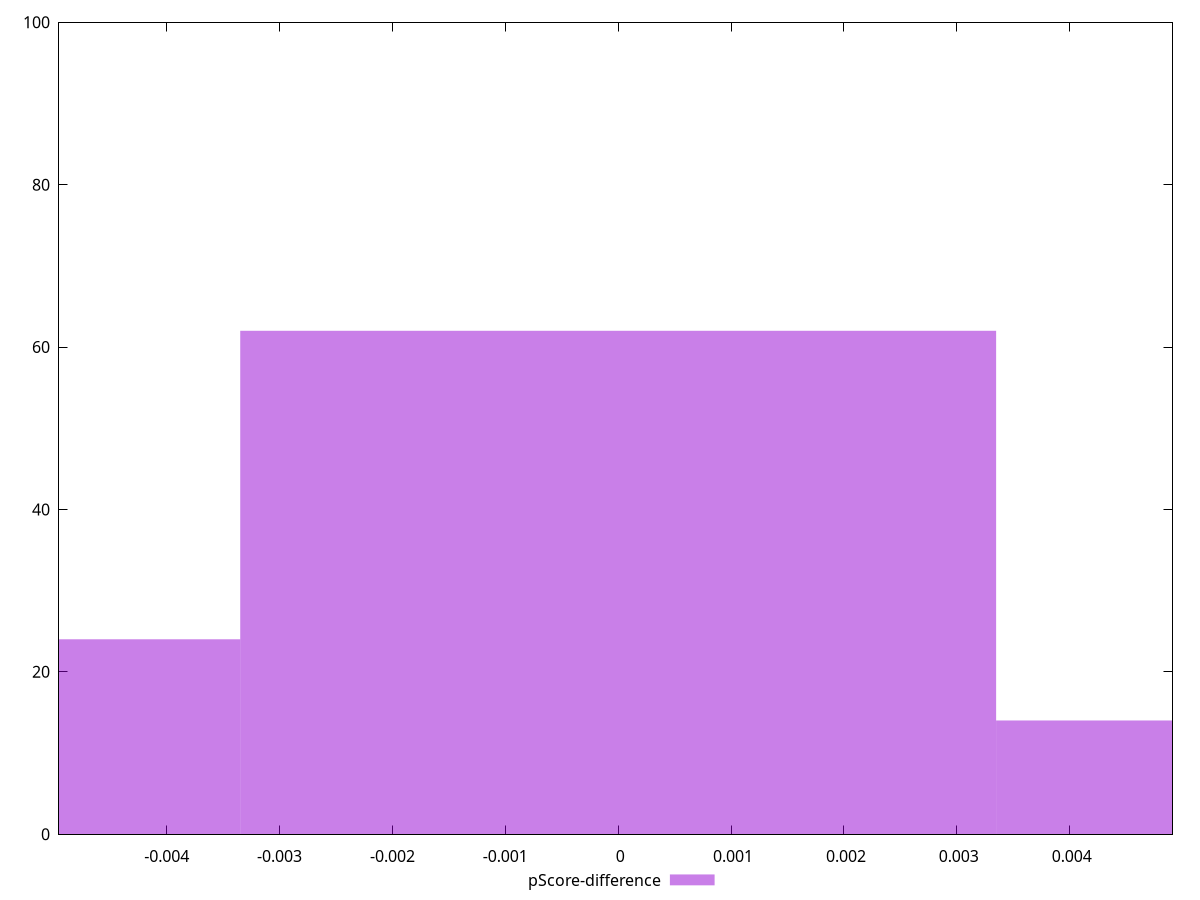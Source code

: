 reset

$pScoreDifference <<EOF
0 62
-0.00669642874961312 24
0.00669642874961312 14
EOF

set key outside below
set boxwidth 0.00669642874961312
set xrange [-0.004953700174762488:0.004910675559451905]
set yrange [0:100]
set trange [0:100]
set style fill transparent solid 0.5 noborder
set terminal svg size 640, 490 enhanced background rgb 'white'
set output "report_00013_2021-02-09T12-04-24.940Z/bootup-time/samples/pages+cached+noadtech+nomedia/pScore-difference/histogram.svg"

plot $pScoreDifference title "pScore-difference" with boxes

reset
